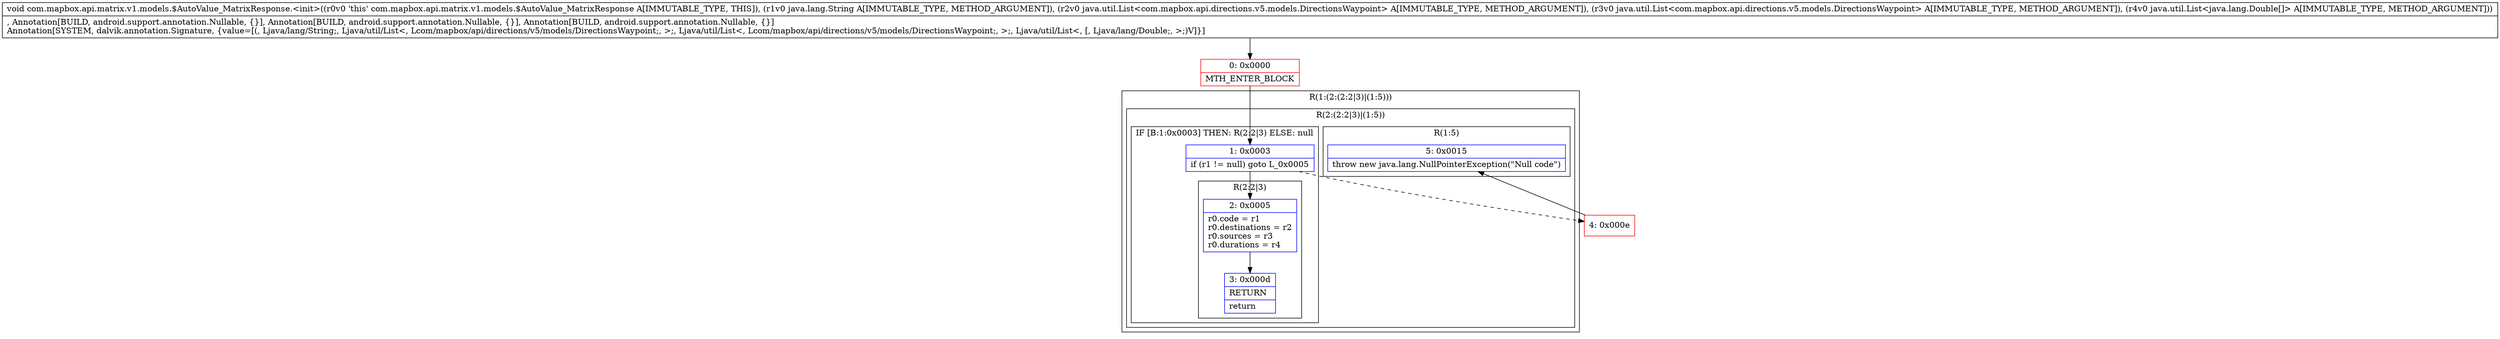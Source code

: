 digraph "CFG forcom.mapbox.api.matrix.v1.models.$AutoValue_MatrixResponse.\<init\>(Ljava\/lang\/String;Ljava\/util\/List;Ljava\/util\/List;Ljava\/util\/List;)V" {
subgraph cluster_Region_788307342 {
label = "R(1:(2:(2:2|3)|(1:5)))";
node [shape=record,color=blue];
subgraph cluster_Region_975323419 {
label = "R(2:(2:2|3)|(1:5))";
node [shape=record,color=blue];
subgraph cluster_IfRegion_1815895371 {
label = "IF [B:1:0x0003] THEN: R(2:2|3) ELSE: null";
node [shape=record,color=blue];
Node_1 [shape=record,label="{1\:\ 0x0003|if (r1 != null) goto L_0x0005\l}"];
subgraph cluster_Region_1251410555 {
label = "R(2:2|3)";
node [shape=record,color=blue];
Node_2 [shape=record,label="{2\:\ 0x0005|r0.code = r1\lr0.destinations = r2\lr0.sources = r3\lr0.durations = r4\l}"];
Node_3 [shape=record,label="{3\:\ 0x000d|RETURN\l|return\l}"];
}
}
subgraph cluster_Region_5105226 {
label = "R(1:5)";
node [shape=record,color=blue];
Node_5 [shape=record,label="{5\:\ 0x0015|throw new java.lang.NullPointerException(\"Null code\")\l}"];
}
}
}
Node_0 [shape=record,color=red,label="{0\:\ 0x0000|MTH_ENTER_BLOCK\l}"];
Node_4 [shape=record,color=red,label="{4\:\ 0x000e}"];
MethodNode[shape=record,label="{void com.mapbox.api.matrix.v1.models.$AutoValue_MatrixResponse.\<init\>((r0v0 'this' com.mapbox.api.matrix.v1.models.$AutoValue_MatrixResponse A[IMMUTABLE_TYPE, THIS]), (r1v0 java.lang.String A[IMMUTABLE_TYPE, METHOD_ARGUMENT]), (r2v0 java.util.List\<com.mapbox.api.directions.v5.models.DirectionsWaypoint\> A[IMMUTABLE_TYPE, METHOD_ARGUMENT]), (r3v0 java.util.List\<com.mapbox.api.directions.v5.models.DirectionsWaypoint\> A[IMMUTABLE_TYPE, METHOD_ARGUMENT]), (r4v0 java.util.List\<java.lang.Double[]\> A[IMMUTABLE_TYPE, METHOD_ARGUMENT]))  | , Annotation[BUILD, android.support.annotation.Nullable, \{\}], Annotation[BUILD, android.support.annotation.Nullable, \{\}], Annotation[BUILD, android.support.annotation.Nullable, \{\}]\lAnnotation[SYSTEM, dalvik.annotation.Signature, \{value=[(, Ljava\/lang\/String;, Ljava\/util\/List\<, Lcom\/mapbox\/api\/directions\/v5\/models\/DirectionsWaypoint;, \>;, Ljava\/util\/List\<, Lcom\/mapbox\/api\/directions\/v5\/models\/DirectionsWaypoint;, \>;, Ljava\/util\/List\<, [, Ljava\/lang\/Double;, \>;)V]\}]\l}"];
MethodNode -> Node_0;
Node_1 -> Node_2;
Node_1 -> Node_4[style=dashed];
Node_2 -> Node_3;
Node_0 -> Node_1;
Node_4 -> Node_5;
}

